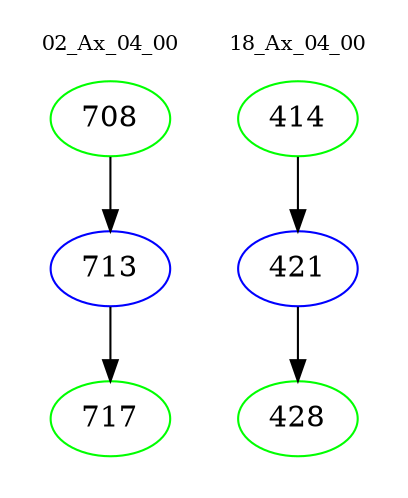 digraph{
subgraph cluster_0 {
color = white
label = "02_Ax_04_00";
fontsize=10;
T0_708 [label="708", color="green"]
T0_708 -> T0_713 [color="black"]
T0_713 [label="713", color="blue"]
T0_713 -> T0_717 [color="black"]
T0_717 [label="717", color="green"]
}
subgraph cluster_1 {
color = white
label = "18_Ax_04_00";
fontsize=10;
T1_414 [label="414", color="green"]
T1_414 -> T1_421 [color="black"]
T1_421 [label="421", color="blue"]
T1_421 -> T1_428 [color="black"]
T1_428 [label="428", color="green"]
}
}
